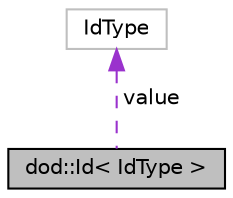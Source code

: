 digraph "dod::Id&lt; IdType &gt;"
{
 // LATEX_PDF_SIZE
  edge [fontname="Helvetica",fontsize="10",labelfontname="Helvetica",labelfontsize="10"];
  node [fontname="Helvetica",fontsize="10",shape=record];
  Node1 [label="dod::Id\< IdType \>",height=0.2,width=0.4,color="black", fillcolor="grey75", style="filled", fontcolor="black",tooltip="DOD Id type."];
  Node2 -> Node1 [dir="back",color="darkorchid3",fontsize="10",style="dashed",label=" value" ,fontname="Helvetica"];
  Node2 [label="IdType",height=0.2,width=0.4,color="grey75", fillcolor="white", style="filled",tooltip=" "];
}
